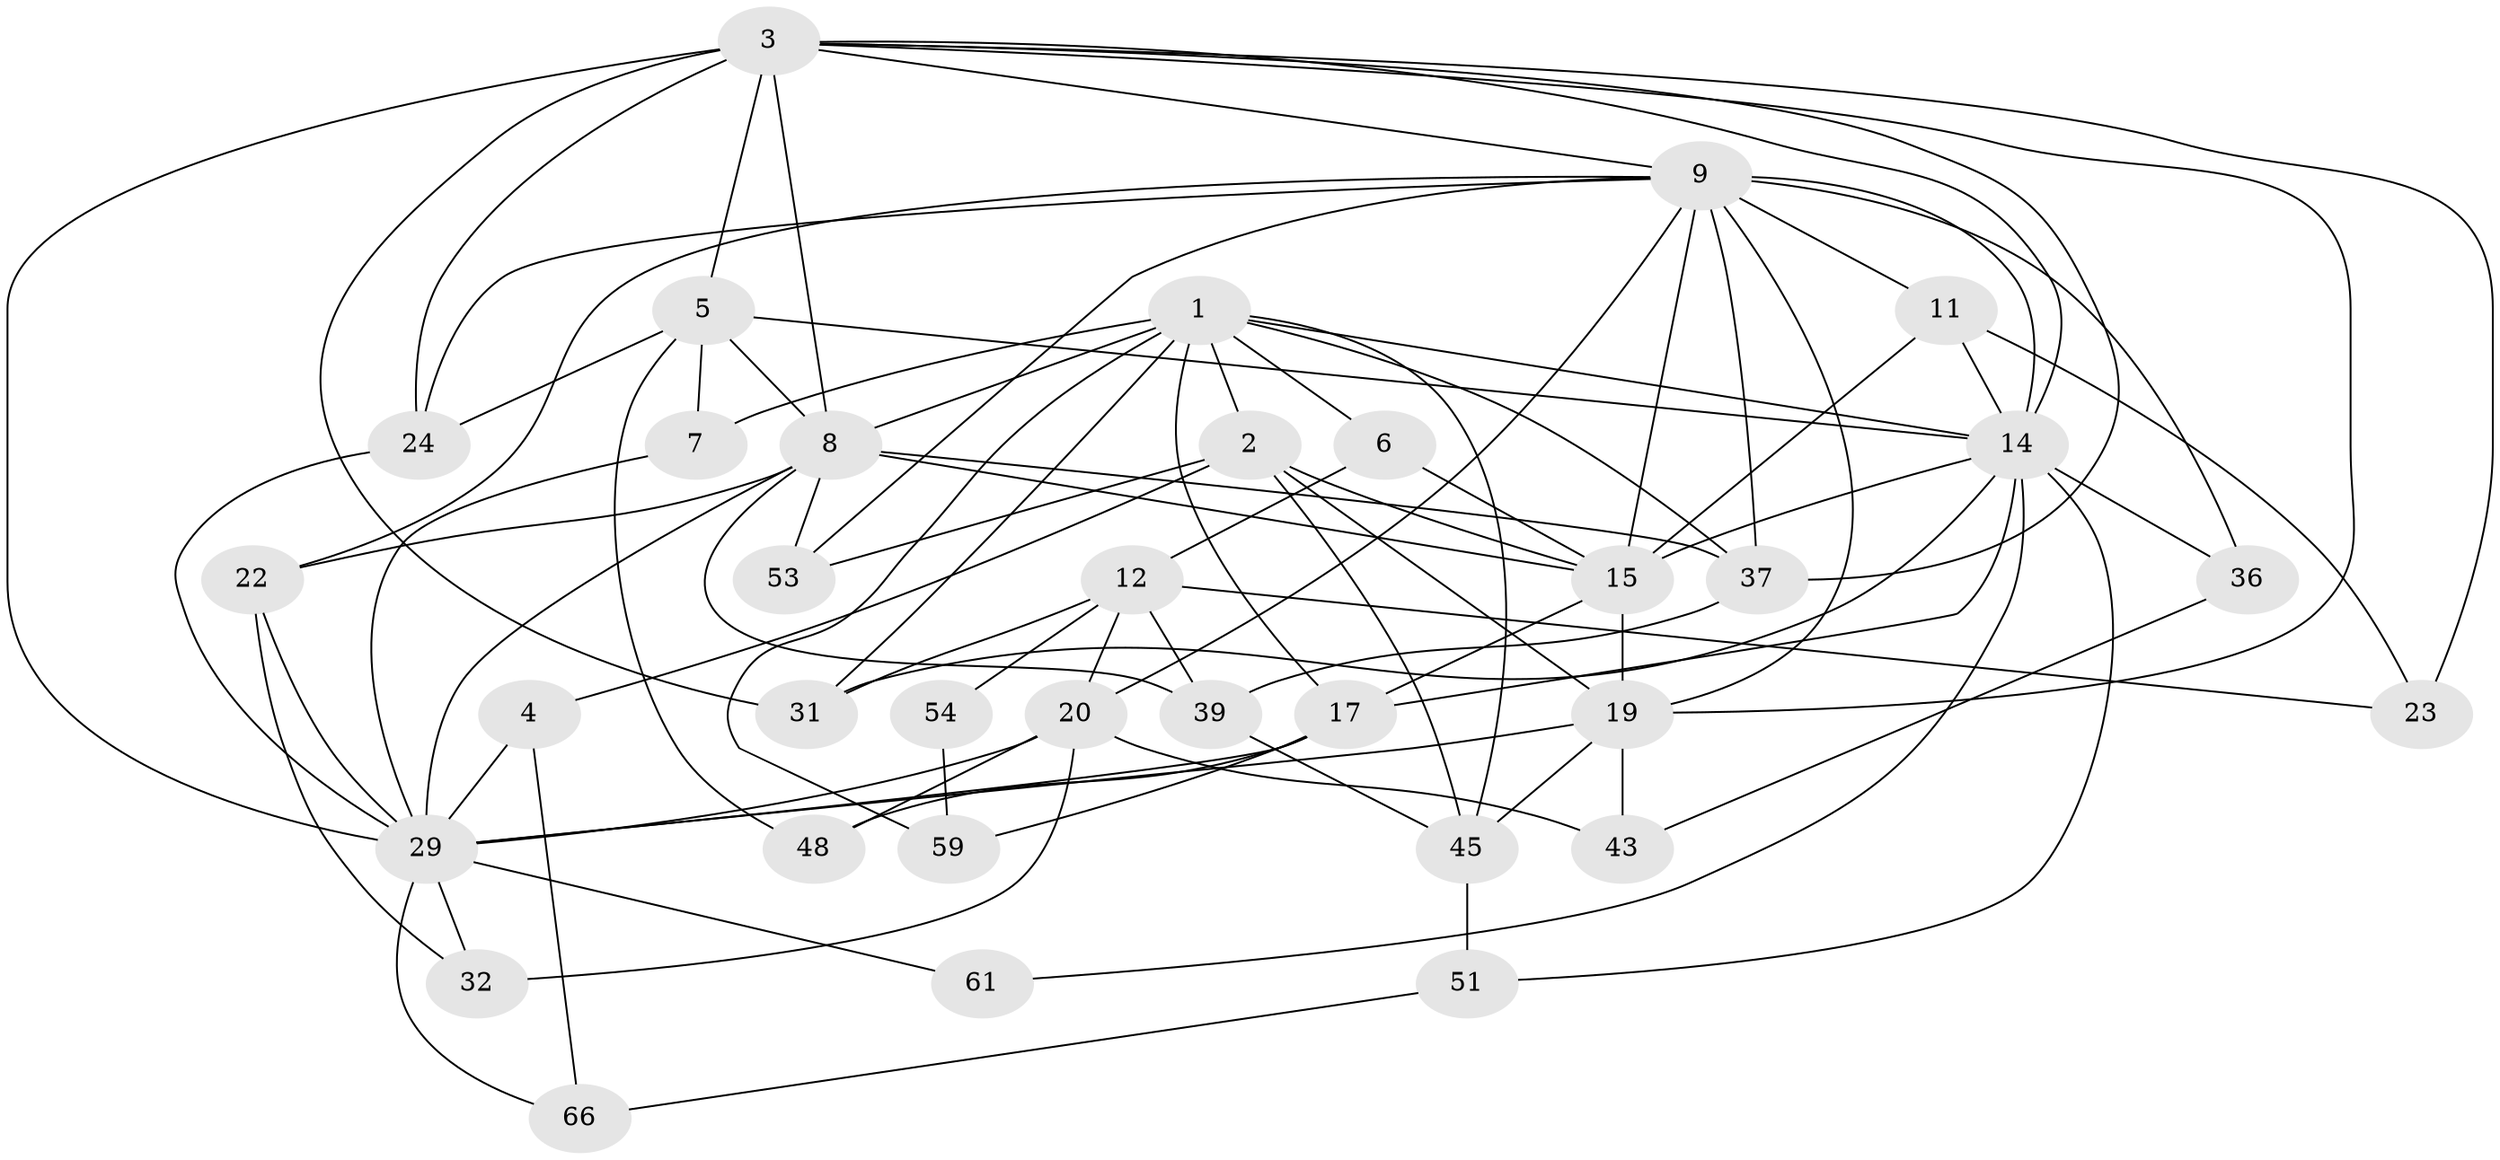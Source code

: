 // original degree distribution, {3: 0.4264705882352941, 4: 0.25, 5: 0.1323529411764706, 6: 0.07352941176470588, 7: 0.058823529411764705, 2: 0.04411764705882353, 8: 0.014705882352941176}
// Generated by graph-tools (version 1.1) at 2025/15/03/09/25 04:15:02]
// undirected, 34 vertices, 89 edges
graph export_dot {
graph [start="1"]
  node [color=gray90,style=filled];
  1 [super="+63+42"];
  2 [super="+13"];
  3 [super="+21"];
  4;
  5 [super="+30+16"];
  6;
  7;
  8 [super="+35"];
  9 [super="+49+10"];
  11;
  12 [super="+41"];
  14 [super="+40+26"];
  15 [super="+18"];
  17 [super="+27"];
  19 [super="+33"];
  20 [super="+55"];
  22;
  23;
  24 [super="+68"];
  29 [super="+50+44"];
  31 [super="+47+65"];
  32;
  36;
  37 [super="+52"];
  39;
  43;
  45 [super="+62"];
  48;
  51;
  53;
  54;
  59;
  61;
  66;
  1 -- 59;
  1 -- 2;
  1 -- 45;
  1 -- 17;
  1 -- 37;
  1 -- 6;
  1 -- 7;
  1 -- 14;
  1 -- 31;
  1 -- 8;
  2 -- 45;
  2 -- 53;
  2 -- 4;
  2 -- 15;
  2 -- 19;
  3 -- 37;
  3 -- 31 [weight=3];
  3 -- 5;
  3 -- 14;
  3 -- 19;
  3 -- 23;
  3 -- 24;
  3 -- 9;
  3 -- 29;
  3 -- 8;
  4 -- 66;
  4 -- 29;
  5 -- 48;
  5 -- 14;
  5 -- 24;
  5 -- 7;
  5 -- 8;
  6 -- 15;
  6 -- 12;
  7 -- 29;
  8 -- 29 [weight=2];
  8 -- 22;
  8 -- 37;
  8 -- 53;
  8 -- 39;
  8 -- 15 [weight=3];
  9 -- 15 [weight=4];
  9 -- 11 [weight=2];
  9 -- 53;
  9 -- 22;
  9 -- 24;
  9 -- 19;
  9 -- 36;
  9 -- 37;
  9 -- 14;
  9 -- 20;
  11 -- 23;
  11 -- 14;
  11 -- 15;
  12 -- 39;
  12 -- 23;
  12 -- 54;
  12 -- 20;
  12 -- 31;
  14 -- 36;
  14 -- 31;
  14 -- 61;
  14 -- 17;
  14 -- 51;
  14 -- 15;
  15 -- 17;
  15 -- 19;
  17 -- 48;
  17 -- 59;
  17 -- 29;
  19 -- 29;
  19 -- 43;
  19 -- 45;
  20 -- 29;
  20 -- 43;
  20 -- 32;
  20 -- 48;
  22 -- 32;
  22 -- 29;
  24 -- 29 [weight=2];
  29 -- 66;
  29 -- 32;
  29 -- 61;
  36 -- 43;
  37 -- 39;
  39 -- 45;
  45 -- 51;
  51 -- 66;
  54 -- 59;
}
